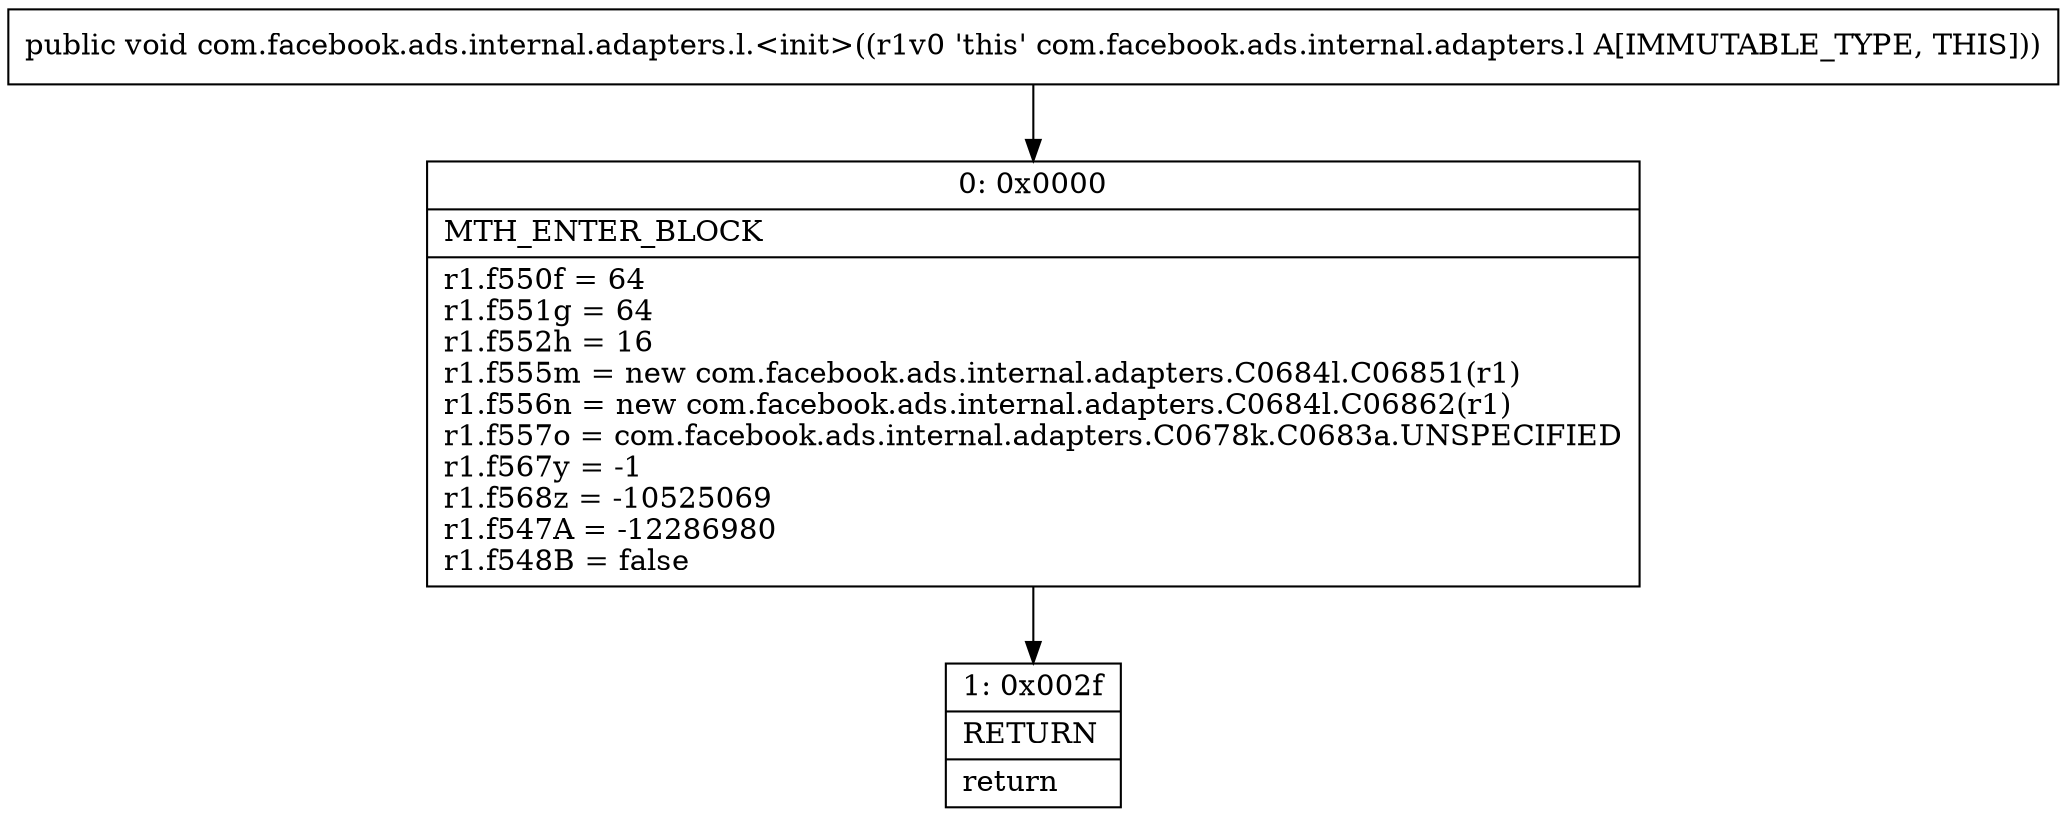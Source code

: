 digraph "CFG forcom.facebook.ads.internal.adapters.l.\<init\>()V" {
Node_0 [shape=record,label="{0\:\ 0x0000|MTH_ENTER_BLOCK\l|r1.f550f = 64\lr1.f551g = 64\lr1.f552h = 16\lr1.f555m = new com.facebook.ads.internal.adapters.C0684l.C06851(r1)\lr1.f556n = new com.facebook.ads.internal.adapters.C0684l.C06862(r1)\lr1.f557o = com.facebook.ads.internal.adapters.C0678k.C0683a.UNSPECIFIED\lr1.f567y = \-1\lr1.f568z = \-10525069\lr1.f547A = \-12286980\lr1.f548B = false\l}"];
Node_1 [shape=record,label="{1\:\ 0x002f|RETURN\l|return\l}"];
MethodNode[shape=record,label="{public void com.facebook.ads.internal.adapters.l.\<init\>((r1v0 'this' com.facebook.ads.internal.adapters.l A[IMMUTABLE_TYPE, THIS])) }"];
MethodNode -> Node_0;
Node_0 -> Node_1;
}

